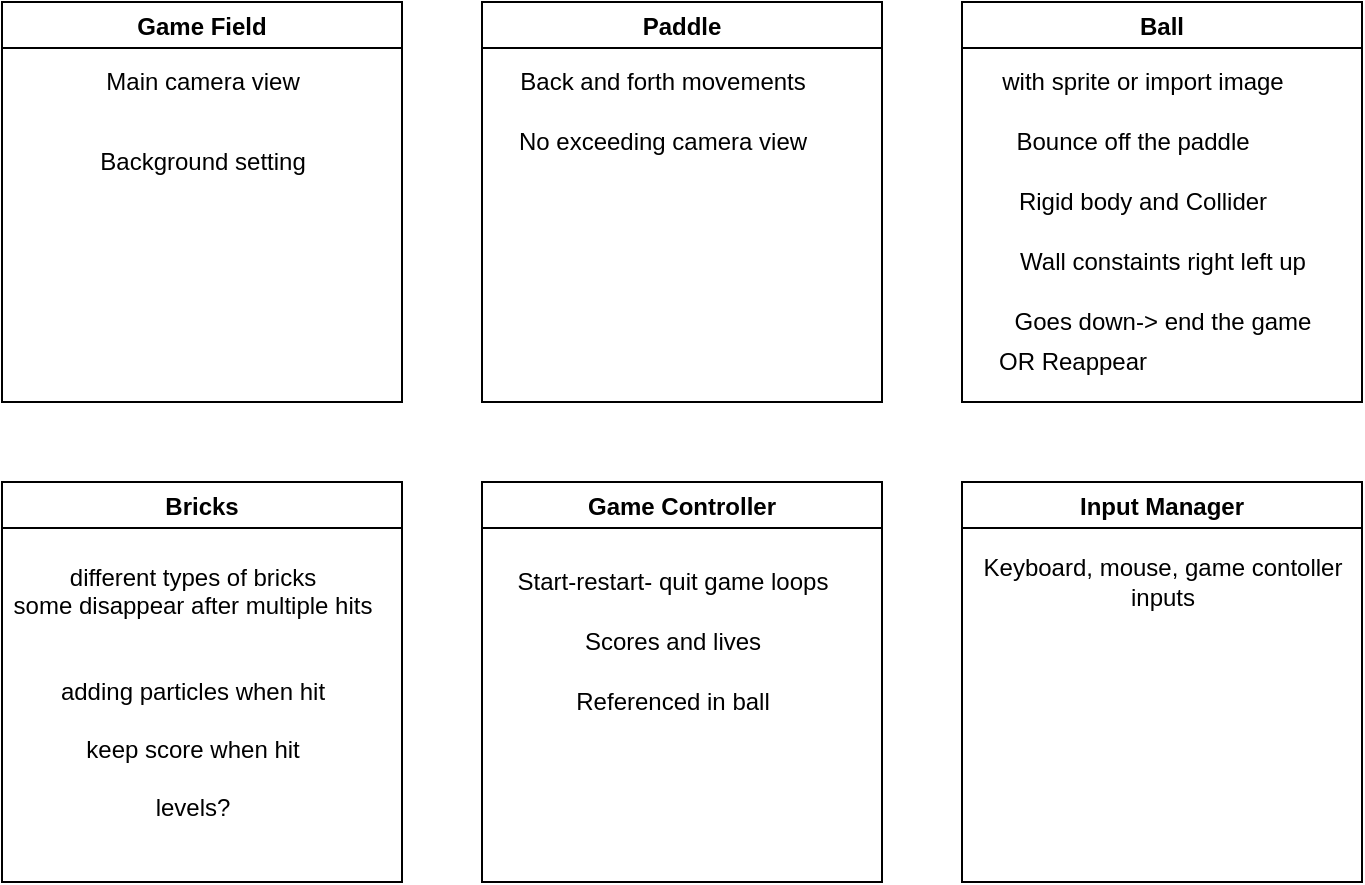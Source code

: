 <mxfile version="14.9.2" type="github">
  <diagram id="3mDoodbUwuJOSCma7foD" name="Page-1">
    <mxGraphModel dx="1460" dy="1792" grid="1" gridSize="10" guides="1" tooltips="1" connect="1" arrows="1" fold="1" page="1" pageScale="1" pageWidth="827" pageHeight="1169" math="0" shadow="0">
      <root>
        <mxCell id="0" />
        <mxCell id="1" parent="0" />
        <mxCell id="g24CAGB-Cl9b9uOjVEaq-1" value="Game Field" style="swimlane;" vertex="1" parent="1">
          <mxGeometry x="40" y="-120" width="200" height="200" as="geometry" />
        </mxCell>
        <mxCell id="g24CAGB-Cl9b9uOjVEaq-7" value="Main camera view" style="text;html=1;align=center;verticalAlign=middle;resizable=0;points=[];autosize=1;strokeColor=none;" vertex="1" parent="g24CAGB-Cl9b9uOjVEaq-1">
          <mxGeometry x="45" y="30" width="110" height="20" as="geometry" />
        </mxCell>
        <mxCell id="g24CAGB-Cl9b9uOjVEaq-2" value="Input Manager" style="swimlane;" vertex="1" parent="1">
          <mxGeometry x="520" y="120" width="200" height="200" as="geometry" />
        </mxCell>
        <mxCell id="g24CAGB-Cl9b9uOjVEaq-24" value="Keyboard, mouse, game contoller&lt;br&gt;inputs" style="text;html=1;align=center;verticalAlign=middle;resizable=0;points=[];autosize=1;strokeColor=none;" vertex="1" parent="g24CAGB-Cl9b9uOjVEaq-2">
          <mxGeometry x="5" y="35" width="190" height="30" as="geometry" />
        </mxCell>
        <mxCell id="g24CAGB-Cl9b9uOjVEaq-3" value="Bricks" style="swimlane;" vertex="1" parent="1">
          <mxGeometry x="40" y="120" width="200" height="200" as="geometry" />
        </mxCell>
        <mxCell id="g24CAGB-Cl9b9uOjVEaq-18" value="different types of bricks&lt;br&gt;some disappear after multiple hits&lt;br&gt;&lt;br&gt;&lt;br&gt;adding particles when hit&lt;br&gt;&lt;br&gt;keep score when hit&lt;br&gt;&lt;br&gt;levels?" style="text;html=1;align=center;verticalAlign=middle;resizable=0;points=[];autosize=1;strokeColor=none;" vertex="1" parent="g24CAGB-Cl9b9uOjVEaq-3">
          <mxGeometry y="40" width="190" height="130" as="geometry" />
        </mxCell>
        <mxCell id="g24CAGB-Cl9b9uOjVEaq-4" value="Game Controller" style="swimlane;" vertex="1" parent="1">
          <mxGeometry x="280" y="120" width="200" height="200" as="geometry" />
        </mxCell>
        <mxCell id="g24CAGB-Cl9b9uOjVEaq-5" value="Ball" style="swimlane;" vertex="1" parent="1">
          <mxGeometry x="520" y="-120" width="200" height="200" as="geometry" />
        </mxCell>
        <mxCell id="g24CAGB-Cl9b9uOjVEaq-12" value="Bounce off the paddle" style="text;html=1;align=center;verticalAlign=middle;resizable=0;points=[];autosize=1;strokeColor=none;" vertex="1" parent="g24CAGB-Cl9b9uOjVEaq-5">
          <mxGeometry x="20" y="60" width="130" height="20" as="geometry" />
        </mxCell>
        <mxCell id="g24CAGB-Cl9b9uOjVEaq-14" value="Wall constaints right left up" style="text;html=1;align=center;verticalAlign=middle;resizable=0;points=[];autosize=1;strokeColor=none;" vertex="1" parent="g24CAGB-Cl9b9uOjVEaq-5">
          <mxGeometry x="20" y="120" width="160" height="20" as="geometry" />
        </mxCell>
        <mxCell id="g24CAGB-Cl9b9uOjVEaq-6" value="Paddle" style="swimlane;" vertex="1" parent="1">
          <mxGeometry x="280" y="-120" width="200" height="200" as="geometry" />
        </mxCell>
        <mxCell id="g24CAGB-Cl9b9uOjVEaq-8" value="Background setting" style="text;html=1;align=center;verticalAlign=middle;resizable=0;points=[];autosize=1;strokeColor=none;" vertex="1" parent="1">
          <mxGeometry x="80" y="-50" width="120" height="20" as="geometry" />
        </mxCell>
        <mxCell id="g24CAGB-Cl9b9uOjVEaq-9" value="with sprite or import image" style="text;html=1;align=center;verticalAlign=middle;resizable=0;points=[];autosize=1;strokeColor=none;" vertex="1" parent="1">
          <mxGeometry x="530" y="-90" width="160" height="20" as="geometry" />
        </mxCell>
        <mxCell id="g24CAGB-Cl9b9uOjVEaq-10" value="Back and forth movements" style="text;html=1;align=center;verticalAlign=middle;resizable=0;points=[];autosize=1;strokeColor=none;" vertex="1" parent="1">
          <mxGeometry x="290" y="-90" width="160" height="20" as="geometry" />
        </mxCell>
        <mxCell id="g24CAGB-Cl9b9uOjVEaq-11" value="No exceeding camera view" style="text;html=1;align=center;verticalAlign=middle;resizable=0;points=[];autosize=1;strokeColor=none;" vertex="1" parent="1">
          <mxGeometry x="290" y="-60" width="160" height="20" as="geometry" />
        </mxCell>
        <mxCell id="g24CAGB-Cl9b9uOjVEaq-13" value="Rigid body and Collider" style="text;html=1;align=center;verticalAlign=middle;resizable=0;points=[];autosize=1;strokeColor=none;" vertex="1" parent="1">
          <mxGeometry x="540" y="-30" width="140" height="20" as="geometry" />
        </mxCell>
        <mxCell id="g24CAGB-Cl9b9uOjVEaq-15" value="Goes down-&amp;gt; end the game" style="text;html=1;align=center;verticalAlign=middle;resizable=0;points=[];autosize=1;strokeColor=none;" vertex="1" parent="1">
          <mxGeometry x="540" y="30" width="160" height="20" as="geometry" />
        </mxCell>
        <mxCell id="g24CAGB-Cl9b9uOjVEaq-16" value="Start-restart- quit game loops" style="text;html=1;align=center;verticalAlign=middle;resizable=0;points=[];autosize=1;strokeColor=none;" vertex="1" parent="1">
          <mxGeometry x="290" y="160" width="170" height="20" as="geometry" />
        </mxCell>
        <mxCell id="g24CAGB-Cl9b9uOjVEaq-17" value="Scores and lives" style="text;html=1;align=center;verticalAlign=middle;resizable=0;points=[];autosize=1;strokeColor=none;" vertex="1" parent="1">
          <mxGeometry x="325" y="190" width="100" height="20" as="geometry" />
        </mxCell>
        <mxCell id="g24CAGB-Cl9b9uOjVEaq-21" value="OR Reappear" style="text;html=1;align=center;verticalAlign=middle;resizable=0;points=[];autosize=1;strokeColor=none;" vertex="1" parent="1">
          <mxGeometry x="530" y="50" width="90" height="20" as="geometry" />
        </mxCell>
        <mxCell id="g24CAGB-Cl9b9uOjVEaq-22" value="Referenced in ball" style="text;html=1;align=center;verticalAlign=middle;resizable=0;points=[];autosize=1;strokeColor=none;" vertex="1" parent="1">
          <mxGeometry x="320" y="220" width="110" height="20" as="geometry" />
        </mxCell>
        <mxCell id="g24CAGB-Cl9b9uOjVEaq-23" value="&lt;span style=&quot;color: rgba(0 , 0 , 0 , 0) ; font-family: monospace ; font-size: 0px&quot;&gt;%3CmxGraphModel%3E%3Croot%3E%3CmxCell%20id%3D%220%22%2F%3E%3CmxCell%20id%3D%221%22%20parent%3D%220%22%2F%3E%3CmxCell%20id%3D%222%22%20value%3D%22Container%22%20style%3D%22swimlane%3B%22%20vertex%3D%221%22%20parent%3D%221%22%3E%3CmxGeometry%20x%3D%2220%22%20y%3D%22-120%22%20width%3D%22200%22%20height%3D%22200%22%20as%3D%22geometry%22%2F%3E%3C%2FmxCell%3E%3C%2Froot%3E%3C%2FmxGraphModel%3E&lt;/span&gt;&lt;span style=&quot;color: rgba(0 , 0 , 0 , 0) ; font-family: monospace ; font-size: 0px&quot;&gt;%3CmxGraphModel%3E%3Croot%3E%3CmxCell%20id%3D%220%22%2F%3E%3CmxCell%20id%3D%221%22%20parent%3D%220%22%2F%3E%3CmxCell%20id%3D%222%22%20value%3D%22Container%22%20style%3D%22swimlane%3B%22%20vertex%3D%221%22%20parent%3D%221%22%3E%3CmxGeometry%20x%3D%2220%22%20y%3D%22-120%22%20width%3D%22200%22%20height%3D%22200%22%20as%3D%22geometry%22%2F%3E%3C%2FmxCell%3E%3C%2Froot%3E%3C%2FmxGraphModel%3E&lt;/span&gt;" style="text;html=1;align=center;verticalAlign=middle;resizable=0;points=[];autosize=1;strokeColor=none;" vertex="1" parent="1">
          <mxGeometry x="550" y="160" width="20" height="20" as="geometry" />
        </mxCell>
      </root>
    </mxGraphModel>
  </diagram>
</mxfile>
